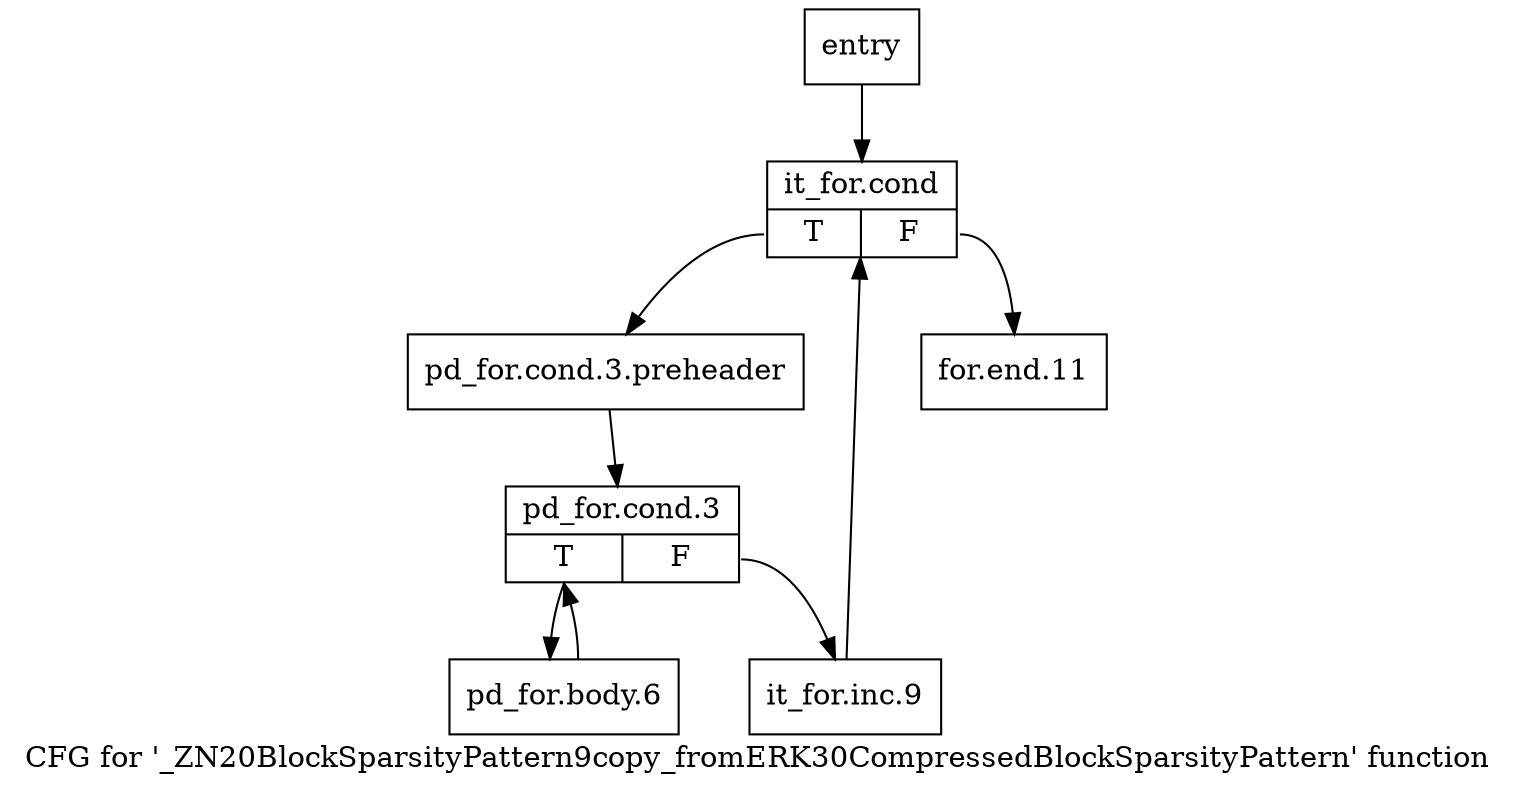 digraph "CFG for '_ZN20BlockSparsityPattern9copy_fromERK30CompressedBlockSparsityPattern' function" {
	label="CFG for '_ZN20BlockSparsityPattern9copy_fromERK30CompressedBlockSparsityPattern' function";

	Node0x2bcbd40 [shape=record,label="{entry}"];
	Node0x2bcbd40 -> Node0x2bcbd90;
	Node0x2bcbd90 [shape=record,label="{it_for.cond|{<s0>T|<s1>F}}"];
	Node0x2bcbd90:s0 -> Node0x2bcbde0;
	Node0x2bcbd90:s1 -> Node0x2bcbf20;
	Node0x2bcbde0 [shape=record,label="{pd_for.cond.3.preheader}"];
	Node0x2bcbde0 -> Node0x2bcbe30;
	Node0x2bcbe30 [shape=record,label="{pd_for.cond.3|{<s0>T|<s1>F}}"];
	Node0x2bcbe30:s0 -> Node0x2bcbe80;
	Node0x2bcbe30:s1 -> Node0x2bcbed0;
	Node0x2bcbe80 [shape=record,label="{pd_for.body.6}"];
	Node0x2bcbe80 -> Node0x2bcbe30;
	Node0x2bcbed0 [shape=record,label="{it_for.inc.9}"];
	Node0x2bcbed0 -> Node0x2bcbd90;
	Node0x2bcbf20 [shape=record,label="{for.end.11}"];
}

